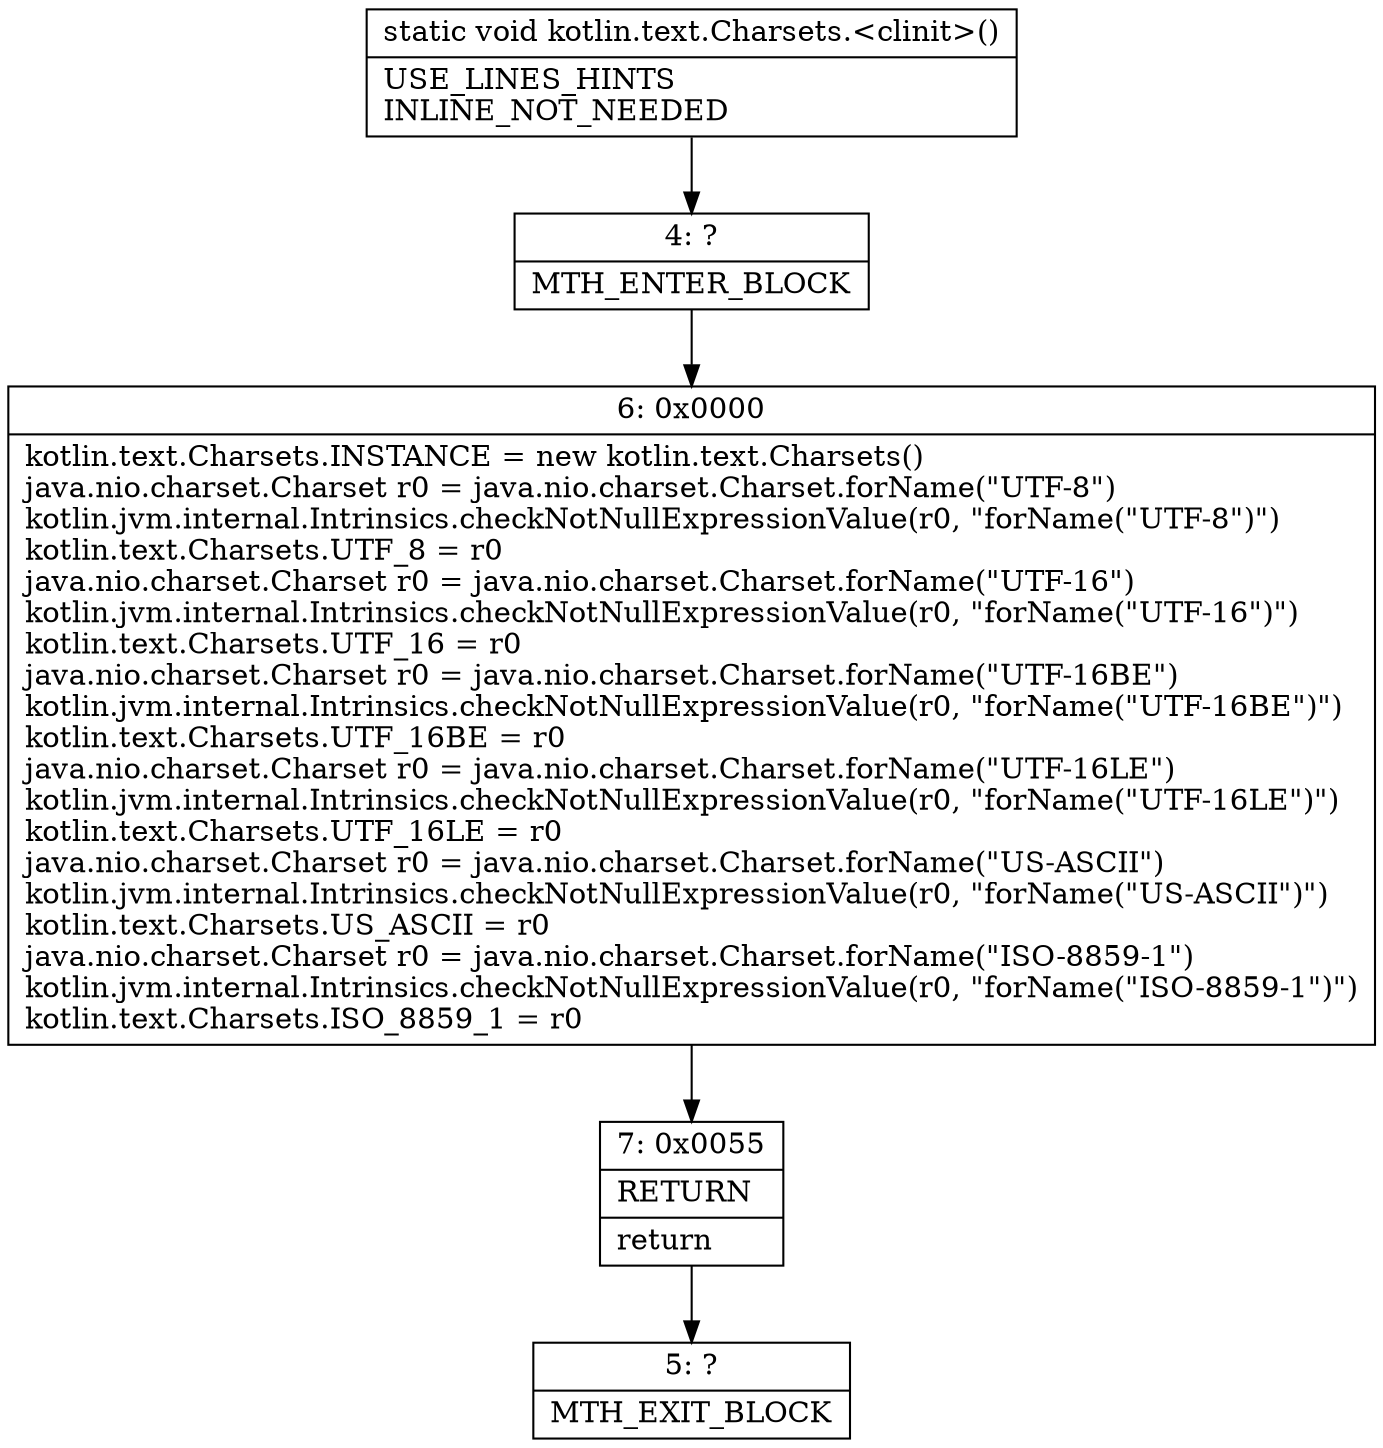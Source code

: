 digraph "CFG forkotlin.text.Charsets.\<clinit\>()V" {
Node_4 [shape=record,label="{4\:\ ?|MTH_ENTER_BLOCK\l}"];
Node_6 [shape=record,label="{6\:\ 0x0000|kotlin.text.Charsets.INSTANCE = new kotlin.text.Charsets()\ljava.nio.charset.Charset r0 = java.nio.charset.Charset.forName(\"UTF\-8\")\lkotlin.jvm.internal.Intrinsics.checkNotNullExpressionValue(r0, \"forName(\"UTF\-8\")\")\lkotlin.text.Charsets.UTF_8 = r0\ljava.nio.charset.Charset r0 = java.nio.charset.Charset.forName(\"UTF\-16\")\lkotlin.jvm.internal.Intrinsics.checkNotNullExpressionValue(r0, \"forName(\"UTF\-16\")\")\lkotlin.text.Charsets.UTF_16 = r0\ljava.nio.charset.Charset r0 = java.nio.charset.Charset.forName(\"UTF\-16BE\")\lkotlin.jvm.internal.Intrinsics.checkNotNullExpressionValue(r0, \"forName(\"UTF\-16BE\")\")\lkotlin.text.Charsets.UTF_16BE = r0\ljava.nio.charset.Charset r0 = java.nio.charset.Charset.forName(\"UTF\-16LE\")\lkotlin.jvm.internal.Intrinsics.checkNotNullExpressionValue(r0, \"forName(\"UTF\-16LE\")\")\lkotlin.text.Charsets.UTF_16LE = r0\ljava.nio.charset.Charset r0 = java.nio.charset.Charset.forName(\"US\-ASCII\")\lkotlin.jvm.internal.Intrinsics.checkNotNullExpressionValue(r0, \"forName(\"US\-ASCII\")\")\lkotlin.text.Charsets.US_ASCII = r0\ljava.nio.charset.Charset r0 = java.nio.charset.Charset.forName(\"ISO\-8859\-1\")\lkotlin.jvm.internal.Intrinsics.checkNotNullExpressionValue(r0, \"forName(\"ISO\-8859\-1\")\")\lkotlin.text.Charsets.ISO_8859_1 = r0\l}"];
Node_7 [shape=record,label="{7\:\ 0x0055|RETURN\l|return\l}"];
Node_5 [shape=record,label="{5\:\ ?|MTH_EXIT_BLOCK\l}"];
MethodNode[shape=record,label="{static void kotlin.text.Charsets.\<clinit\>()  | USE_LINES_HINTS\lINLINE_NOT_NEEDED\l}"];
MethodNode -> Node_4;Node_4 -> Node_6;
Node_6 -> Node_7;
Node_7 -> Node_5;
}

